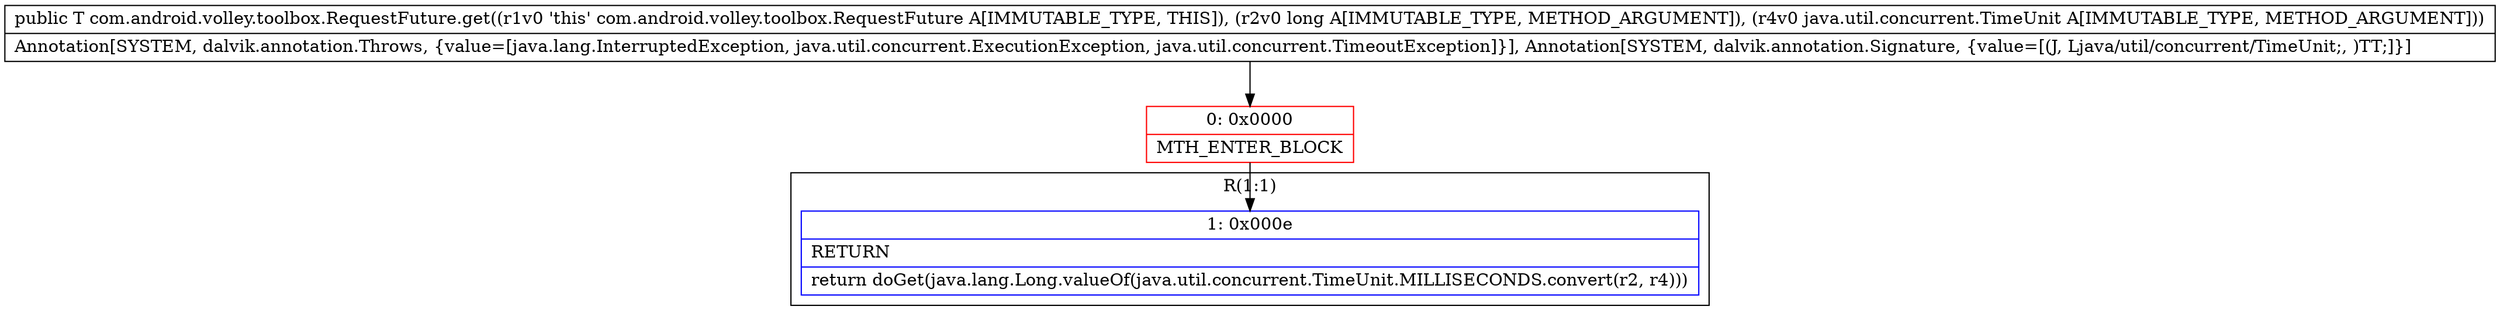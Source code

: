 digraph "CFG forcom.android.volley.toolbox.RequestFuture.get(JLjava\/util\/concurrent\/TimeUnit;)Ljava\/lang\/Object;" {
subgraph cluster_Region_1678018536 {
label = "R(1:1)";
node [shape=record,color=blue];
Node_1 [shape=record,label="{1\:\ 0x000e|RETURN\l|return doGet(java.lang.Long.valueOf(java.util.concurrent.TimeUnit.MILLISECONDS.convert(r2, r4)))\l}"];
}
Node_0 [shape=record,color=red,label="{0\:\ 0x0000|MTH_ENTER_BLOCK\l}"];
MethodNode[shape=record,label="{public T com.android.volley.toolbox.RequestFuture.get((r1v0 'this' com.android.volley.toolbox.RequestFuture A[IMMUTABLE_TYPE, THIS]), (r2v0 long A[IMMUTABLE_TYPE, METHOD_ARGUMENT]), (r4v0 java.util.concurrent.TimeUnit A[IMMUTABLE_TYPE, METHOD_ARGUMENT]))  | Annotation[SYSTEM, dalvik.annotation.Throws, \{value=[java.lang.InterruptedException, java.util.concurrent.ExecutionException, java.util.concurrent.TimeoutException]\}], Annotation[SYSTEM, dalvik.annotation.Signature, \{value=[(J, Ljava\/util\/concurrent\/TimeUnit;, )TT;]\}]\l}"];
MethodNode -> Node_0;
Node_0 -> Node_1;
}


